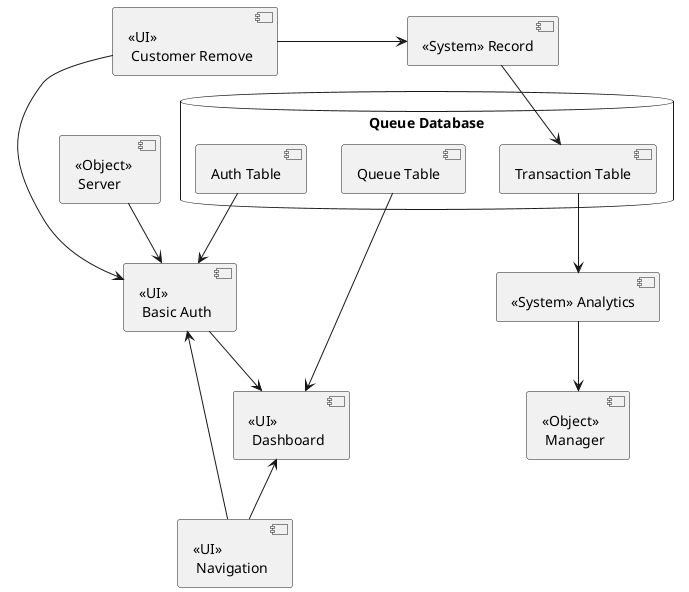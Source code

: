 @startuml "Server Component"
' !theme aws-Orange

[<<Object>> \n Server] as server
[<<Object>> \n Manager] as manager
[<<UI>> \n Basic Auth] as auth
[<<UI>> \n Dashboard] as dashboard
[<<UI>> \n Navigation] as nav
[<<System>> Analytics] as analyze
[<<UI>> \n Customer Remove] as leave
[<<System>> Record] as rec
' [<<System>> Assigner] as assign


server --> auth  
auth --> dashboard
dashboard <-- nav
auth <- nav
leave --> auth


database "Queue Database" {
    [Auth Table] as auth_db
    [Queue Table] as queue_db
    [Transaction Table] as trans_db
    
}

auth_db --> auth
queue_db --> dashboard
leave -> rec
rec --> trans_db
trans_db --> analyze
analyze --> manager

@enduml